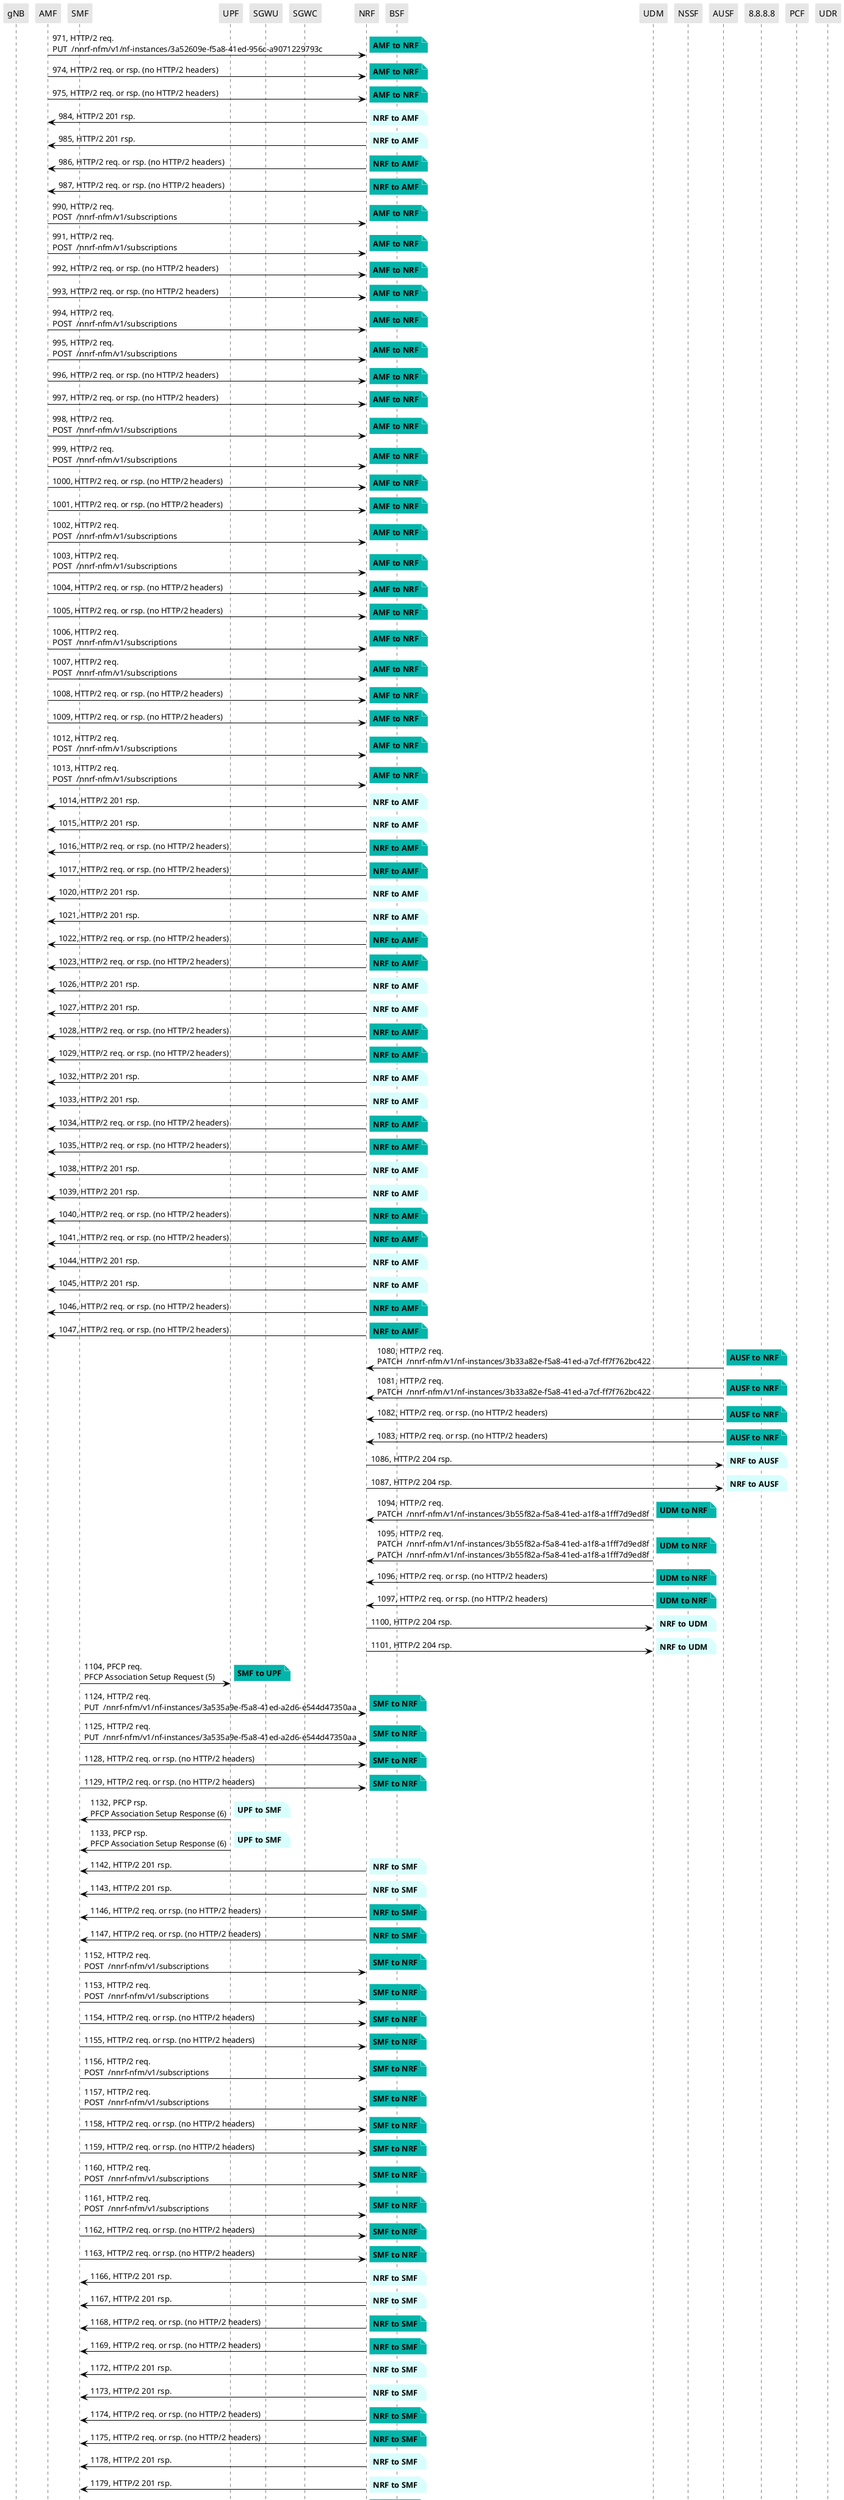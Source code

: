 @startuml
skinparam shadowing false
skinparam NoteBorderColor white
skinparam sequence {
    ArrowColor black
    LifeLineBorderColor black
    LifeLineBackgroundColor black
    ParticipantBorderColor white
    ParticipantBackgroundColor #e6e6e6
}
participant "gNB"
participant "AMF"
participant "SMF"
participant "UPF"
participant "SGWU"
participant "SGWC"
participant "NRF"
participant "BSF"
participant "UDM"
participant "NSSF"
participant "AUSF"
participant "8.8.8.8"
participant "PCF"
participant "UDR"

"AMF" -> "NRF": 971, HTTP/2 req.\nPUT  /nnrf-nfm/v1/nf-instances/3a52609e-f5a8-41ed-956c-a9071229793c

note right #03B5AA
**AMF to NRF**
end note

"AMF" -> "NRF": 974, HTTP/2 req. or rsp. (no HTTP/2 headers)

note right #03B5AA
**AMF to NRF**
end note

"AMF" -> "NRF": 975, HTTP/2 req. or rsp. (no HTTP/2 headers)

note right #03B5AA
**AMF to NRF**
end note

"NRF" -> "AMF": 984, HTTP/2 201 rsp.

note right #D7FEFC
**NRF to AMF**
end note

"NRF" -> "AMF": 985, HTTP/2 201 rsp.

note right #D7FEFC
**NRF to AMF**
end note

"NRF" -> "AMF": 986, HTTP/2 req. or rsp. (no HTTP/2 headers)

note right #03B5AA
**NRF to AMF**
end note

"NRF" -> "AMF": 987, HTTP/2 req. or rsp. (no HTTP/2 headers)

note right #03B5AA
**NRF to AMF**
end note

"AMF" -> "NRF": 990, HTTP/2 req.\nPOST  /nnrf-nfm/v1/subscriptions

note right #03B5AA
**AMF to NRF**
end note

"AMF" -> "NRF": 991, HTTP/2 req.\nPOST  /nnrf-nfm/v1/subscriptions

note right #03B5AA
**AMF to NRF**
end note

"AMF" -> "NRF": 992, HTTP/2 req. or rsp. (no HTTP/2 headers)

note right #03B5AA
**AMF to NRF**
end note

"AMF" -> "NRF": 993, HTTP/2 req. or rsp. (no HTTP/2 headers)

note right #03B5AA
**AMF to NRF**
end note

"AMF" -> "NRF": 994, HTTP/2 req.\nPOST  /nnrf-nfm/v1/subscriptions

note right #03B5AA
**AMF to NRF**
end note

"AMF" -> "NRF": 995, HTTP/2 req.\nPOST  /nnrf-nfm/v1/subscriptions

note right #03B5AA
**AMF to NRF**
end note

"AMF" -> "NRF": 996, HTTP/2 req. or rsp. (no HTTP/2 headers)

note right #03B5AA
**AMF to NRF**
end note

"AMF" -> "NRF": 997, HTTP/2 req. or rsp. (no HTTP/2 headers)

note right #03B5AA
**AMF to NRF**
end note

"AMF" -> "NRF": 998, HTTP/2 req.\nPOST  /nnrf-nfm/v1/subscriptions

note right #03B5AA
**AMF to NRF**
end note

"AMF" -> "NRF": 999, HTTP/2 req.\nPOST  /nnrf-nfm/v1/subscriptions

note right #03B5AA
**AMF to NRF**
end note

"AMF" -> "NRF": 1000, HTTP/2 req. or rsp. (no HTTP/2 headers)

note right #03B5AA
**AMF to NRF**
end note

"AMF" -> "NRF": 1001, HTTP/2 req. or rsp. (no HTTP/2 headers)

note right #03B5AA
**AMF to NRF**
end note

"AMF" -> "NRF": 1002, HTTP/2 req.\nPOST  /nnrf-nfm/v1/subscriptions

note right #03B5AA
**AMF to NRF**
end note

"AMF" -> "NRF": 1003, HTTP/2 req.\nPOST  /nnrf-nfm/v1/subscriptions

note right #03B5AA
**AMF to NRF**
end note

"AMF" -> "NRF": 1004, HTTP/2 req. or rsp. (no HTTP/2 headers)

note right #03B5AA
**AMF to NRF**
end note

"AMF" -> "NRF": 1005, HTTP/2 req. or rsp. (no HTTP/2 headers)

note right #03B5AA
**AMF to NRF**
end note

"AMF" -> "NRF": 1006, HTTP/2 req.\nPOST  /nnrf-nfm/v1/subscriptions

note right #03B5AA
**AMF to NRF**
end note

"AMF" -> "NRF": 1007, HTTP/2 req.\nPOST  /nnrf-nfm/v1/subscriptions

note right #03B5AA
**AMF to NRF**
end note

"AMF" -> "NRF": 1008, HTTP/2 req. or rsp. (no HTTP/2 headers)

note right #03B5AA
**AMF to NRF**
end note

"AMF" -> "NRF": 1009, HTTP/2 req. or rsp. (no HTTP/2 headers)

note right #03B5AA
**AMF to NRF**
end note

"AMF" -> "NRF": 1012, HTTP/2 req.\nPOST  /nnrf-nfm/v1/subscriptions

note right #03B5AA
**AMF to NRF**
end note

"AMF" -> "NRF": 1013, HTTP/2 req.\nPOST  /nnrf-nfm/v1/subscriptions

note right #03B5AA
**AMF to NRF**
end note

"NRF" -> "AMF": 1014, HTTP/2 201 rsp.

note right #D7FEFC
**NRF to AMF**
end note

"NRF" -> "AMF": 1015, HTTP/2 201 rsp.

note right #D7FEFC
**NRF to AMF**
end note

"NRF" -> "AMF": 1016, HTTP/2 req. or rsp. (no HTTP/2 headers)

note right #03B5AA
**NRF to AMF**
end note

"NRF" -> "AMF": 1017, HTTP/2 req. or rsp. (no HTTP/2 headers)

note right #03B5AA
**NRF to AMF**
end note

"NRF" -> "AMF": 1020, HTTP/2 201 rsp.

note right #D7FEFC
**NRF to AMF**
end note

"NRF" -> "AMF": 1021, HTTP/2 201 rsp.

note right #D7FEFC
**NRF to AMF**
end note

"NRF" -> "AMF": 1022, HTTP/2 req. or rsp. (no HTTP/2 headers)

note right #03B5AA
**NRF to AMF**
end note

"NRF" -> "AMF": 1023, HTTP/2 req. or rsp. (no HTTP/2 headers)

note right #03B5AA
**NRF to AMF**
end note

"NRF" -> "AMF": 1026, HTTP/2 201 rsp.

note right #D7FEFC
**NRF to AMF**
end note

"NRF" -> "AMF": 1027, HTTP/2 201 rsp.

note right #D7FEFC
**NRF to AMF**
end note

"NRF" -> "AMF": 1028, HTTP/2 req. or rsp. (no HTTP/2 headers)

note right #03B5AA
**NRF to AMF**
end note

"NRF" -> "AMF": 1029, HTTP/2 req. or rsp. (no HTTP/2 headers)

note right #03B5AA
**NRF to AMF**
end note

"NRF" -> "AMF": 1032, HTTP/2 201 rsp.

note right #D7FEFC
**NRF to AMF**
end note

"NRF" -> "AMF": 1033, HTTP/2 201 rsp.

note right #D7FEFC
**NRF to AMF**
end note

"NRF" -> "AMF": 1034, HTTP/2 req. or rsp. (no HTTP/2 headers)

note right #03B5AA
**NRF to AMF**
end note

"NRF" -> "AMF": 1035, HTTP/2 req. or rsp. (no HTTP/2 headers)

note right #03B5AA
**NRF to AMF**
end note

"NRF" -> "AMF": 1038, HTTP/2 201 rsp.

note right #D7FEFC
**NRF to AMF**
end note

"NRF" -> "AMF": 1039, HTTP/2 201 rsp.

note right #D7FEFC
**NRF to AMF**
end note

"NRF" -> "AMF": 1040, HTTP/2 req. or rsp. (no HTTP/2 headers)

note right #03B5AA
**NRF to AMF**
end note

"NRF" -> "AMF": 1041, HTTP/2 req. or rsp. (no HTTP/2 headers)

note right #03B5AA
**NRF to AMF**
end note

"NRF" -> "AMF": 1044, HTTP/2 201 rsp.

note right #D7FEFC
**NRF to AMF**
end note

"NRF" -> "AMF": 1045, HTTP/2 201 rsp.

note right #D7FEFC
**NRF to AMF**
end note

"NRF" -> "AMF": 1046, HTTP/2 req. or rsp. (no HTTP/2 headers)

note right #03B5AA
**NRF to AMF**
end note

"NRF" -> "AMF": 1047, HTTP/2 req. or rsp. (no HTTP/2 headers)

note right #03B5AA
**NRF to AMF**
end note

"AUSF" -> "NRF": 1080, HTTP/2 req.\nPATCH  /nnrf-nfm/v1/nf-instances/3b33a82e-f5a8-41ed-a7cf-ff7f762bc422

note right #03B5AA
**AUSF to NRF**
end note

"AUSF" -> "NRF": 1081, HTTP/2 req.\nPATCH  /nnrf-nfm/v1/nf-instances/3b33a82e-f5a8-41ed-a7cf-ff7f762bc422

note right #03B5AA
**AUSF to NRF**
end note

"AUSF" -> "NRF": 1082, HTTP/2 req. or rsp. (no HTTP/2 headers)

note right #03B5AA
**AUSF to NRF**
end note

"AUSF" -> "NRF": 1083, HTTP/2 req. or rsp. (no HTTP/2 headers)

note right #03B5AA
**AUSF to NRF**
end note

"NRF" -> "AUSF": 1086, HTTP/2 204 rsp.

note right #D7FEFC
**NRF to AUSF**
end note

"NRF" -> "AUSF": 1087, HTTP/2 204 rsp.

note right #D7FEFC
**NRF to AUSF**
end note

"UDM" -> "NRF": 1094, HTTP/2 req.\nPATCH  /nnrf-nfm/v1/nf-instances/3b55f82a-f5a8-41ed-a1f8-a1fff7d9ed8f

note right #03B5AA
**UDM to NRF**
end note

"UDM" -> "NRF": 1095, HTTP/2 req.\nPATCH  /nnrf-nfm/v1/nf-instances/3b55f82a-f5a8-41ed-a1f8-a1fff7d9ed8f\nPATCH  /nnrf-nfm/v1/nf-instances/3b55f82a-f5a8-41ed-a1f8-a1fff7d9ed8f

note right #03B5AA
**UDM to NRF**
end note

"UDM" -> "NRF": 1096, HTTP/2 req. or rsp. (no HTTP/2 headers)

note right #03B5AA
**UDM to NRF**
end note

"UDM" -> "NRF": 1097, HTTP/2 req. or rsp. (no HTTP/2 headers)

note right #03B5AA
**UDM to NRF**
end note

"NRF" -> "UDM": 1100, HTTP/2 204 rsp.

note right #D7FEFC
**NRF to UDM**
end note

"NRF" -> "UDM": 1101, HTTP/2 204 rsp.

note right #D7FEFC
**NRF to UDM**
end note

"SMF" -> "UPF": 1104, PFCP req.\nPFCP Association Setup Request (5)

note right #03B5AA
**SMF to UPF**
end note

"SMF" -> "NRF": 1124, HTTP/2 req.\nPUT  /nnrf-nfm/v1/nf-instances/3a535a9e-f5a8-41ed-a2d6-e544d47350aa

note right #03B5AA
**SMF to NRF**
end note

"SMF" -> "NRF": 1125, HTTP/2 req.\nPUT  /nnrf-nfm/v1/nf-instances/3a535a9e-f5a8-41ed-a2d6-e544d47350aa

note right #03B5AA
**SMF to NRF**
end note

"SMF" -> "NRF": 1128, HTTP/2 req. or rsp. (no HTTP/2 headers)

note right #03B5AA
**SMF to NRF**
end note

"SMF" -> "NRF": 1129, HTTP/2 req. or rsp. (no HTTP/2 headers)

note right #03B5AA
**SMF to NRF**
end note

"UPF" -> "SMF": 1132, PFCP rsp.\nPFCP Association Setup Response (6)

note right #D7FEFC
**UPF to SMF**
end note

"UPF" -> "SMF": 1133, PFCP rsp.\nPFCP Association Setup Response (6)

note right #D7FEFC
**UPF to SMF**
end note

"NRF" -> "SMF": 1142, HTTP/2 201 rsp.

note right #D7FEFC
**NRF to SMF**
end note

"NRF" -> "SMF": 1143, HTTP/2 201 rsp.

note right #D7FEFC
**NRF to SMF**
end note

"NRF" -> "SMF": 1146, HTTP/2 req. or rsp. (no HTTP/2 headers)

note right #03B5AA
**NRF to SMF**
end note

"NRF" -> "SMF": 1147, HTTP/2 req. or rsp. (no HTTP/2 headers)

note right #03B5AA
**NRF to SMF**
end note

"SMF" -> "NRF": 1152, HTTP/2 req.\nPOST  /nnrf-nfm/v1/subscriptions

note right #03B5AA
**SMF to NRF**
end note

"SMF" -> "NRF": 1153, HTTP/2 req.\nPOST  /nnrf-nfm/v1/subscriptions

note right #03B5AA
**SMF to NRF**
end note

"SMF" -> "NRF": 1154, HTTP/2 req. or rsp. (no HTTP/2 headers)

note right #03B5AA
**SMF to NRF**
end note

"SMF" -> "NRF": 1155, HTTP/2 req. or rsp. (no HTTP/2 headers)

note right #03B5AA
**SMF to NRF**
end note

"SMF" -> "NRF": 1156, HTTP/2 req.\nPOST  /nnrf-nfm/v1/subscriptions

note right #03B5AA
**SMF to NRF**
end note

"SMF" -> "NRF": 1157, HTTP/2 req.\nPOST  /nnrf-nfm/v1/subscriptions

note right #03B5AA
**SMF to NRF**
end note

"SMF" -> "NRF": 1158, HTTP/2 req. or rsp. (no HTTP/2 headers)

note right #03B5AA
**SMF to NRF**
end note

"SMF" -> "NRF": 1159, HTTP/2 req. or rsp. (no HTTP/2 headers)

note right #03B5AA
**SMF to NRF**
end note

"SMF" -> "NRF": 1160, HTTP/2 req.\nPOST  /nnrf-nfm/v1/subscriptions

note right #03B5AA
**SMF to NRF**
end note

"SMF" -> "NRF": 1161, HTTP/2 req.\nPOST  /nnrf-nfm/v1/subscriptions

note right #03B5AA
**SMF to NRF**
end note

"SMF" -> "NRF": 1162, HTTP/2 req. or rsp. (no HTTP/2 headers)

note right #03B5AA
**SMF to NRF**
end note

"SMF" -> "NRF": 1163, HTTP/2 req. or rsp. (no HTTP/2 headers)

note right #03B5AA
**SMF to NRF**
end note

"NRF" -> "SMF": 1166, HTTP/2 201 rsp.

note right #D7FEFC
**NRF to SMF**
end note

"NRF" -> "SMF": 1167, HTTP/2 201 rsp.

note right #D7FEFC
**NRF to SMF**
end note

"NRF" -> "SMF": 1168, HTTP/2 req. or rsp. (no HTTP/2 headers)

note right #03B5AA
**NRF to SMF**
end note

"NRF" -> "SMF": 1169, HTTP/2 req. or rsp. (no HTTP/2 headers)

note right #03B5AA
**NRF to SMF**
end note

"NRF" -> "SMF": 1172, HTTP/2 201 rsp.

note right #D7FEFC
**NRF to SMF**
end note

"NRF" -> "SMF": 1173, HTTP/2 201 rsp.

note right #D7FEFC
**NRF to SMF**
end note

"NRF" -> "SMF": 1174, HTTP/2 req. or rsp. (no HTTP/2 headers)

note right #03B5AA
**NRF to SMF**
end note

"NRF" -> "SMF": 1175, HTTP/2 req. or rsp. (no HTTP/2 headers)

note right #03B5AA
**NRF to SMF**
end note

"NRF" -> "SMF": 1178, HTTP/2 201 rsp.

note right #D7FEFC
**NRF to SMF**
end note

"NRF" -> "SMF": 1179, HTTP/2 201 rsp.

note right #D7FEFC
**NRF to SMF**
end note

"NRF" -> "SMF": 1180, HTTP/2 req. or rsp. (no HTTP/2 headers)

note right #03B5AA
**NRF to SMF**
end note

"NRF" -> "SMF": 1181, HTTP/2 req. or rsp. (no HTTP/2 headers)

note right #03B5AA
**NRF to SMF**
end note

@enduml
